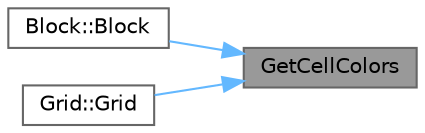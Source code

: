 digraph "GetCellColors"
{
 // INTERACTIVE_SVG=YES
 // LATEX_PDF_SIZE
  bgcolor="transparent";
  edge [fontname=Helvetica,fontsize=10,labelfontname=Helvetica,labelfontsize=10];
  node [fontname=Helvetica,fontsize=10,shape=box,height=0.2,width=0.4];
  rankdir="RL";
  Node1 [id="Node000001",label="GetCellColors",height=0.2,width=0.4,color="gray40", fillcolor="grey60", style="filled", fontcolor="black",tooltip="Trả về danh sách tất cả các màu khối dùng trong trò chơi."];
  Node1 -> Node2 [id="edge1_Node000001_Node000002",dir="back",color="steelblue1",style="solid",tooltip=" "];
  Node2 [id="Node000002",label="Block::Block",height=0.2,width=0.4,color="grey40", fillcolor="white", style="filled",URL="$class_block.html#a37658a946bf5067ad01d68d9ff086adc",tooltip="Constructor khởi tạo block với ID ngẫu nhiên và trạng thái xoay ban đầu."];
  Node1 -> Node3 [id="edge2_Node000001_Node000003",dir="back",color="steelblue1",style="solid",tooltip=" "];
  Node3 [id="Node000003",label="Grid::Grid",height=0.2,width=0.4,color="grey40", fillcolor="white", style="filled",URL="$class_grid.html#a4ac9ff4f63552b4c61ff90fcb35ad66c",tooltip="Constructor mặc định, khởi tạo thông số cơ bản."];
}
